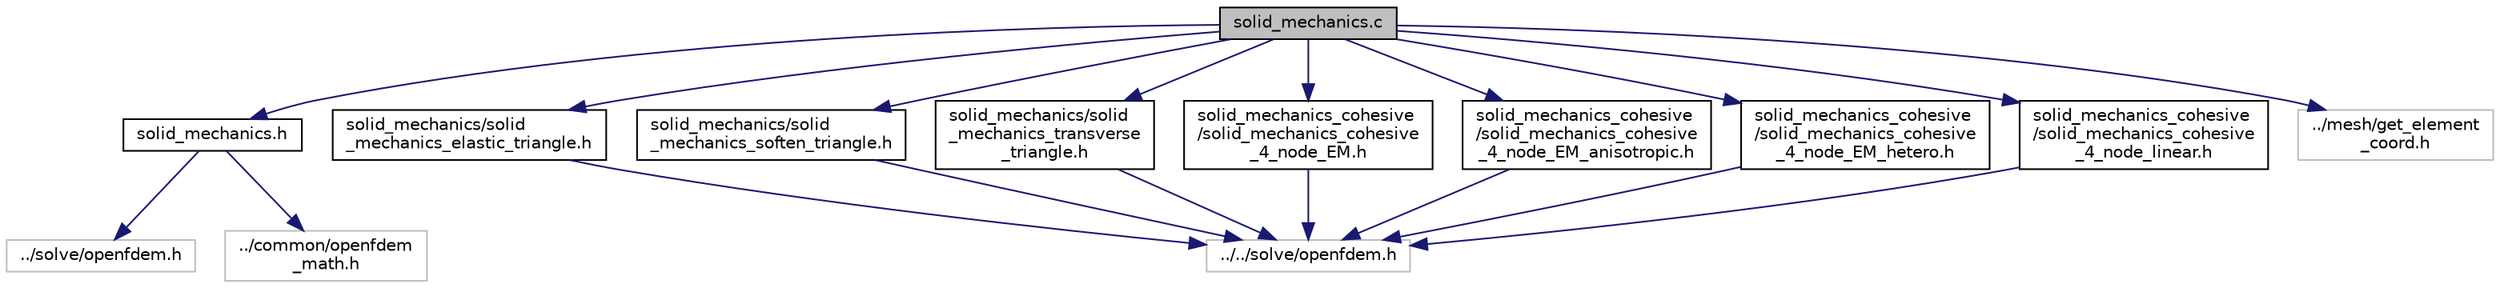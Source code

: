 digraph "solid_mechanics.c"
{
 // LATEX_PDF_SIZE
  edge [fontname="Helvetica",fontsize="10",labelfontname="Helvetica",labelfontsize="10"];
  node [fontname="Helvetica",fontsize="10",shape=record];
  Node1 [label="solid_mechanics.c",height=0.2,width=0.4,color="black", fillcolor="grey75", style="filled", fontcolor="black",tooltip=" "];
  Node1 -> Node2 [color="midnightblue",fontsize="10",style="solid"];
  Node2 [label="solid_mechanics.h",height=0.2,width=0.4,color="black", fillcolor="white", style="filled",URL="$solid__mechanics_8h.html",tooltip=" "];
  Node2 -> Node3 [color="midnightblue",fontsize="10",style="solid"];
  Node3 [label="../solve/openfdem.h",height=0.2,width=0.4,color="grey75", fillcolor="white", style="filled",tooltip=" "];
  Node2 -> Node4 [color="midnightblue",fontsize="10",style="solid"];
  Node4 [label="../common/openfdem\l_math.h",height=0.2,width=0.4,color="grey75", fillcolor="white", style="filled",tooltip=" "];
  Node1 -> Node5 [color="midnightblue",fontsize="10",style="solid"];
  Node5 [label="solid_mechanics/solid\l_mechanics_elastic_triangle.h",height=0.2,width=0.4,color="black", fillcolor="white", style="filled",URL="$solid__mechanics__elastic__triangle_8h.html",tooltip=" "];
  Node5 -> Node6 [color="midnightblue",fontsize="10",style="solid"];
  Node6 [label="../../solve/openfdem.h",height=0.2,width=0.4,color="grey75", fillcolor="white", style="filled",tooltip=" "];
  Node1 -> Node7 [color="midnightblue",fontsize="10",style="solid"];
  Node7 [label="solid_mechanics/solid\l_mechanics_soften_triangle.h",height=0.2,width=0.4,color="black", fillcolor="white", style="filled",URL="$solid__mechanics__soften__triangle_8h.html",tooltip=" "];
  Node7 -> Node6 [color="midnightblue",fontsize="10",style="solid"];
  Node1 -> Node8 [color="midnightblue",fontsize="10",style="solid"];
  Node8 [label="solid_mechanics/solid\l_mechanics_transverse\l_triangle.h",height=0.2,width=0.4,color="black", fillcolor="white", style="filled",URL="$solid__mechanics__transverse__triangle_8h.html",tooltip=" "];
  Node8 -> Node6 [color="midnightblue",fontsize="10",style="solid"];
  Node1 -> Node9 [color="midnightblue",fontsize="10",style="solid"];
  Node9 [label="solid_mechanics_cohesive\l/solid_mechanics_cohesive\l_4_node_EM.h",height=0.2,width=0.4,color="black", fillcolor="white", style="filled",URL="$solid__mechanics__cohesive__4__node___e_m_8h.html",tooltip=" "];
  Node9 -> Node6 [color="midnightblue",fontsize="10",style="solid"];
  Node1 -> Node10 [color="midnightblue",fontsize="10",style="solid"];
  Node10 [label="solid_mechanics_cohesive\l/solid_mechanics_cohesive\l_4_node_EM_anisotropic.h",height=0.2,width=0.4,color="black", fillcolor="white", style="filled",URL="$solid__mechanics__cohesive__4__node___e_m__anisotropic_8h.html",tooltip=" "];
  Node10 -> Node6 [color="midnightblue",fontsize="10",style="solid"];
  Node1 -> Node11 [color="midnightblue",fontsize="10",style="solid"];
  Node11 [label="solid_mechanics_cohesive\l/solid_mechanics_cohesive\l_4_node_EM_hetero.h",height=0.2,width=0.4,color="black", fillcolor="white", style="filled",URL="$solid__mechanics__cohesive__4__node___e_m__hetero_8h.html",tooltip=" "];
  Node11 -> Node6 [color="midnightblue",fontsize="10",style="solid"];
  Node1 -> Node12 [color="midnightblue",fontsize="10",style="solid"];
  Node12 [label="solid_mechanics_cohesive\l/solid_mechanics_cohesive\l_4_node_linear.h",height=0.2,width=0.4,color="black", fillcolor="white", style="filled",URL="$solid__mechanics__cohesive__4__node__linear_8h.html",tooltip=" "];
  Node12 -> Node6 [color="midnightblue",fontsize="10",style="solid"];
  Node1 -> Node13 [color="midnightblue",fontsize="10",style="solid"];
  Node13 [label="../mesh/get_element\l_coord.h",height=0.2,width=0.4,color="grey75", fillcolor="white", style="filled",tooltip=" "];
}
